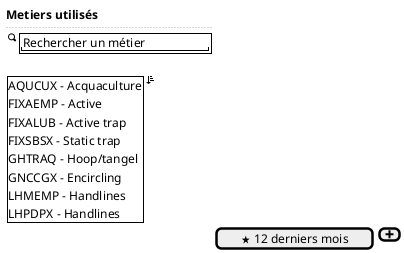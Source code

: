 @startsalt
{
  <b>Metiers utilisés
  ..
  {<&magnifying-glass> {+  "  Rechercher un métier "    } }
  .
  {
    {+
        AQUCUX - Acquaculture
        FIXAEMP - Active
        FIXALUB - Active trap
        FIXSBSX - Static trap
        GHTRAQ - Hoop/tangel
        GNCCGX - Encircling
        LHMEMP - Handlines
        LHPDPX - Handlines
    } |<&sort-ascending>
  }
  .| [<&star> 12 derniers mois] | [<&plus>]
}
@endsalt
